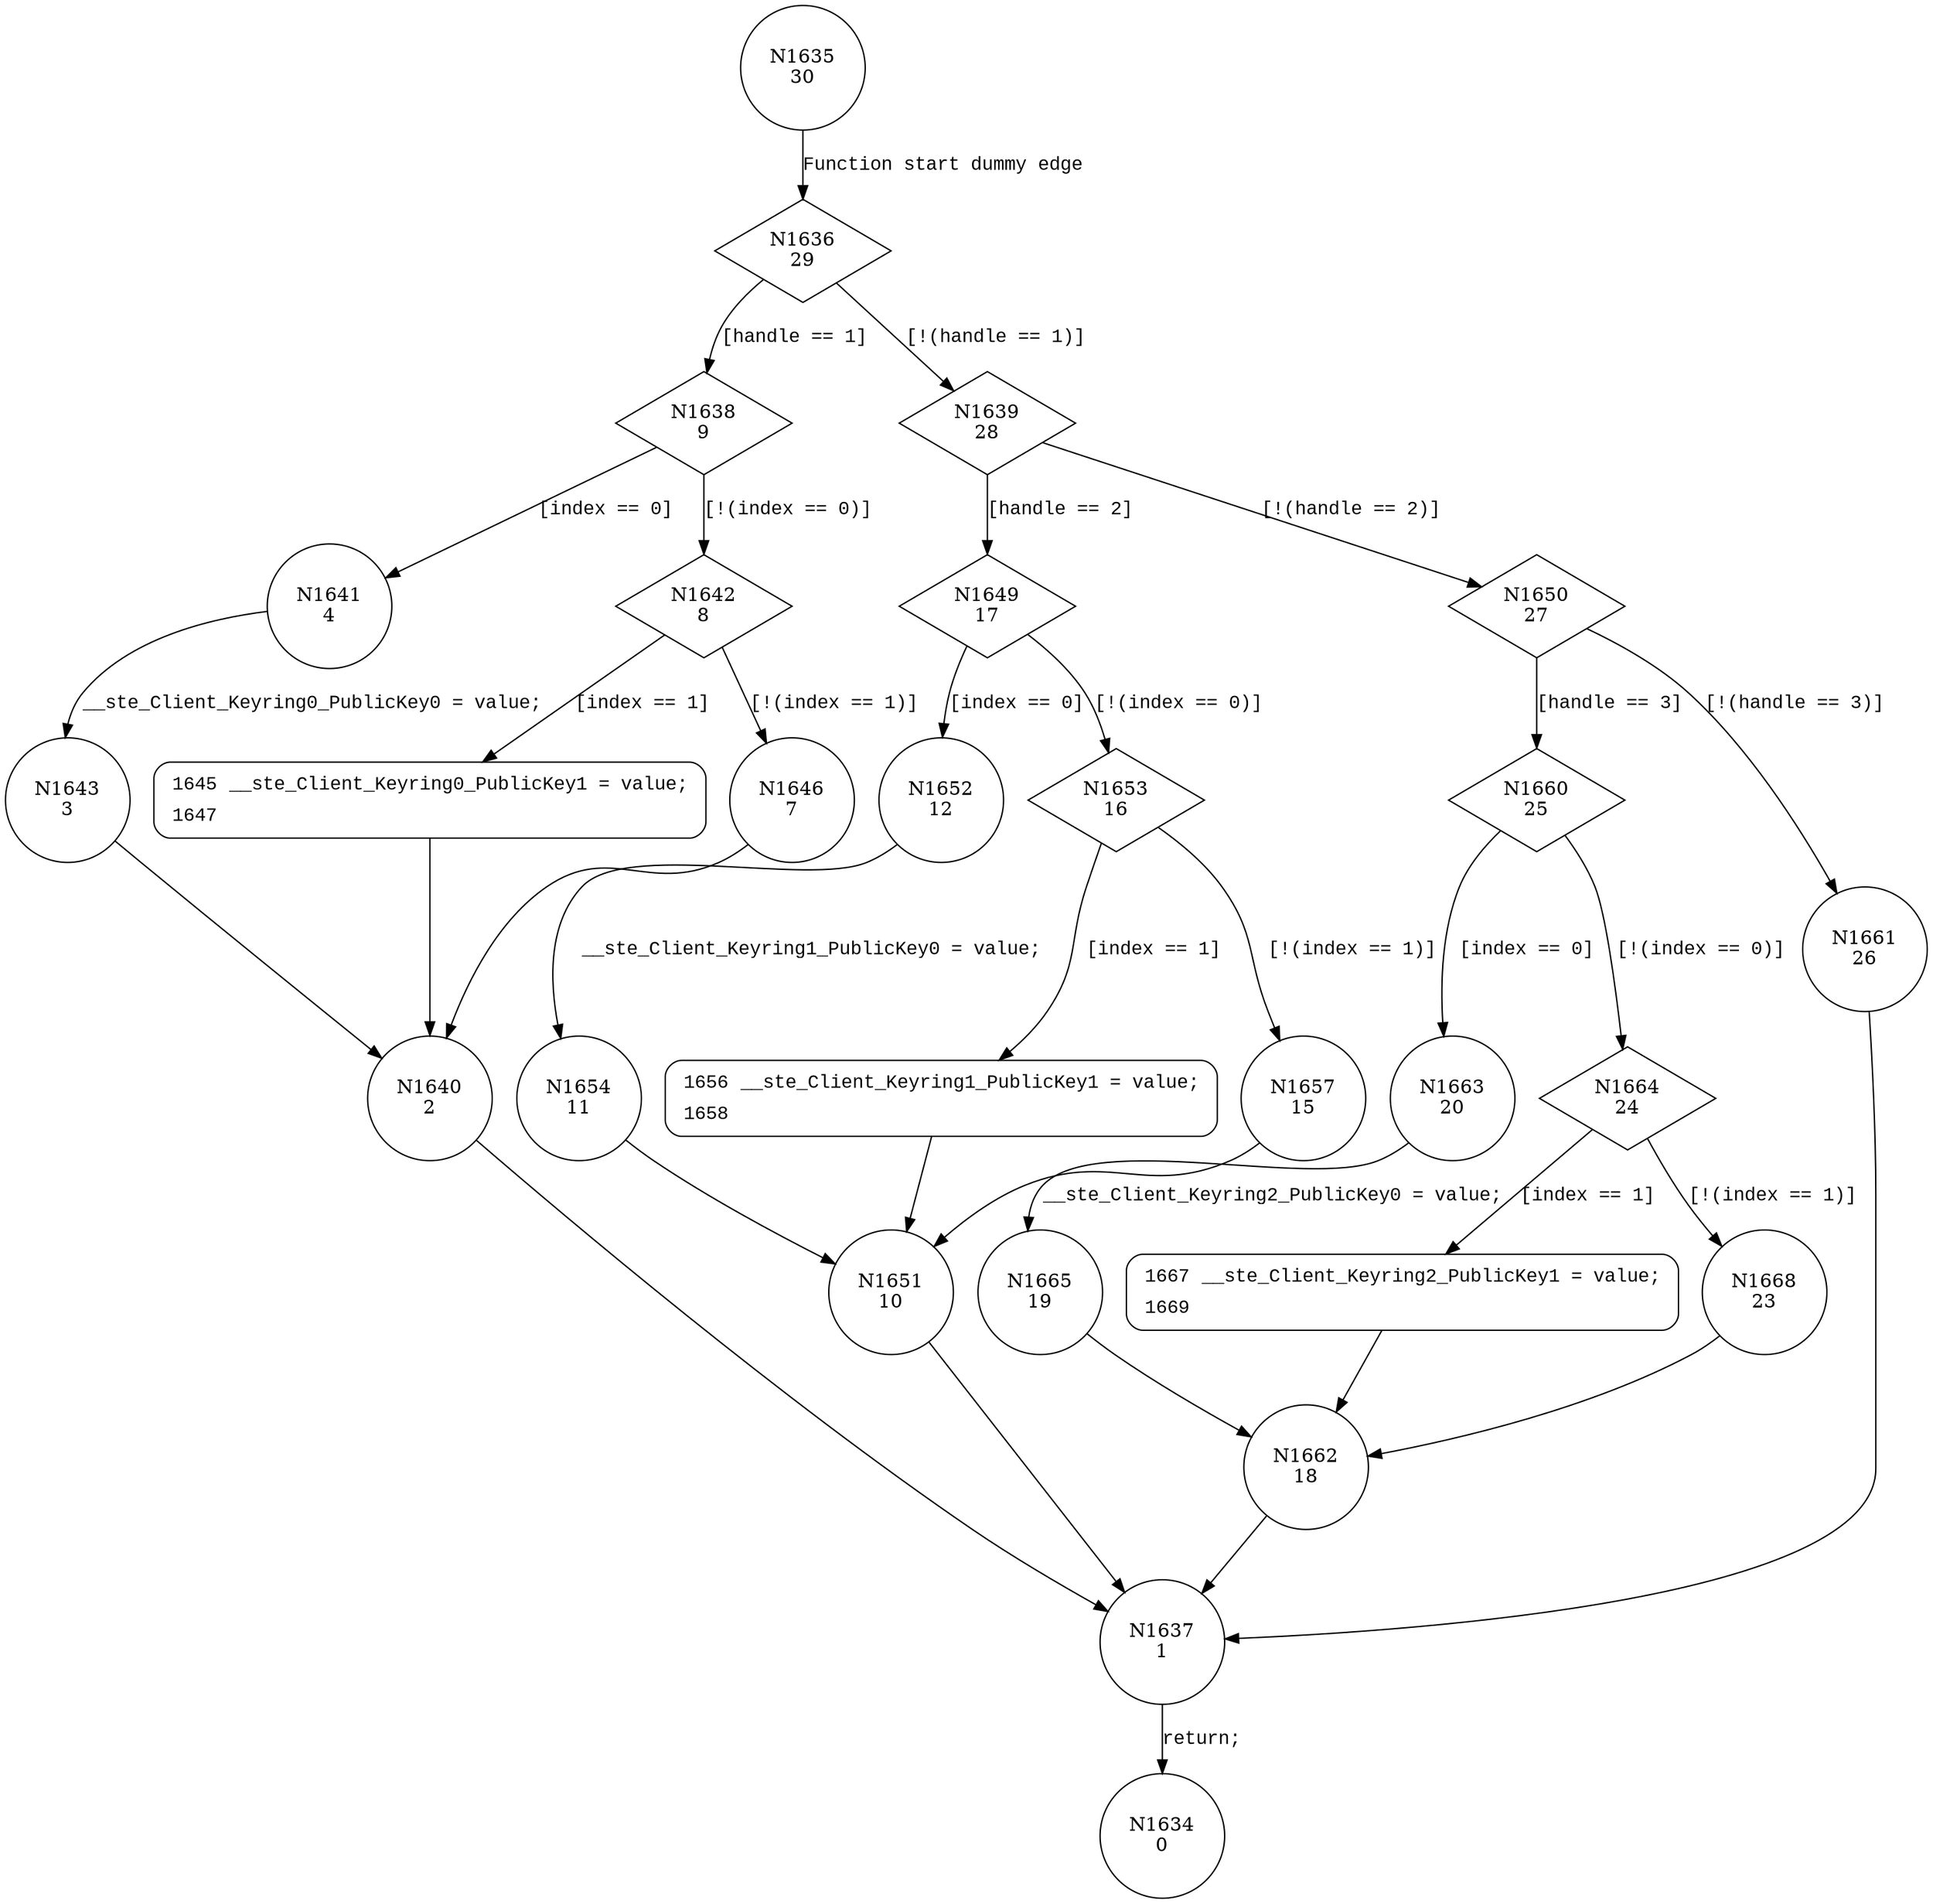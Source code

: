 digraph setClientKeyringPublicKey {
1635 [shape="circle" label="N1635\n30"]
1636 [shape="diamond" label="N1636\n29"]
1638 [shape="diamond" label="N1638\n9"]
1639 [shape="diamond" label="N1639\n28"]
1649 [shape="diamond" label="N1649\n17"]
1650 [shape="diamond" label="N1650\n27"]
1660 [shape="diamond" label="N1660\n25"]
1661 [shape="circle" label="N1661\n26"]
1637 [shape="circle" label="N1637\n1"]
1634 [shape="circle" label="N1634\n0"]
1663 [shape="circle" label="N1663\n20"]
1664 [shape="diamond" label="N1664\n24"]
1667 [shape="circle" label="N1667\n22"]
1668 [shape="circle" label="N1668\n23"]
1662 [shape="circle" label="N1662\n18"]
1665 [shape="circle" label="N1665\n19"]
1652 [shape="circle" label="N1652\n12"]
1653 [shape="diamond" label="N1653\n16"]
1656 [shape="circle" label="N1656\n14"]
1657 [shape="circle" label="N1657\n15"]
1651 [shape="circle" label="N1651\n10"]
1654 [shape="circle" label="N1654\n11"]
1641 [shape="circle" label="N1641\n4"]
1642 [shape="diamond" label="N1642\n8"]
1645 [shape="circle" label="N1645\n6"]
1646 [shape="circle" label="N1646\n7"]
1640 [shape="circle" label="N1640\n2"]
1643 [shape="circle" label="N1643\n3"]
1667 [style="filled,bold" penwidth="1" fillcolor="white" fontname="Courier New" shape="Mrecord" label=<<table border="0" cellborder="0" cellpadding="3" bgcolor="white"><tr><td align="right">1667</td><td align="left">__ste_Client_Keyring2_PublicKey1 = value;</td></tr><tr><td align="right">1669</td><td align="left"></td></tr></table>>]
1667 -> 1662[label=""]
1656 [style="filled,bold" penwidth="1" fillcolor="white" fontname="Courier New" shape="Mrecord" label=<<table border="0" cellborder="0" cellpadding="3" bgcolor="white"><tr><td align="right">1656</td><td align="left">__ste_Client_Keyring1_PublicKey1 = value;</td></tr><tr><td align="right">1658</td><td align="left"></td></tr></table>>]
1656 -> 1651[label=""]
1645 [style="filled,bold" penwidth="1" fillcolor="white" fontname="Courier New" shape="Mrecord" label=<<table border="0" cellborder="0" cellpadding="3" bgcolor="white"><tr><td align="right">1645</td><td align="left">__ste_Client_Keyring0_PublicKey1 = value;</td></tr><tr><td align="right">1647</td><td align="left"></td></tr></table>>]
1645 -> 1640[label=""]
1635 -> 1636 [label="Function start dummy edge" fontname="Courier New"]
1636 -> 1638 [label="[handle == 1]" fontname="Courier New"]
1636 -> 1639 [label="[!(handle == 1)]" fontname="Courier New"]
1639 -> 1649 [label="[handle == 2]" fontname="Courier New"]
1639 -> 1650 [label="[!(handle == 2)]" fontname="Courier New"]
1650 -> 1660 [label="[handle == 3]" fontname="Courier New"]
1650 -> 1661 [label="[!(handle == 3)]" fontname="Courier New"]
1637 -> 1634 [label="return;" fontname="Courier New"]
1660 -> 1663 [label="[index == 0]" fontname="Courier New"]
1660 -> 1664 [label="[!(index == 0)]" fontname="Courier New"]
1664 -> 1667 [label="[index == 1]" fontname="Courier New"]
1664 -> 1668 [label="[!(index == 1)]" fontname="Courier New"]
1662 -> 1637 [label="" fontname="Courier New"]
1663 -> 1665 [label="__ste_Client_Keyring2_PublicKey0 = value;" fontname="Courier New"]
1649 -> 1652 [label="[index == 0]" fontname="Courier New"]
1649 -> 1653 [label="[!(index == 0)]" fontname="Courier New"]
1653 -> 1656 [label="[index == 1]" fontname="Courier New"]
1653 -> 1657 [label="[!(index == 1)]" fontname="Courier New"]
1651 -> 1637 [label="" fontname="Courier New"]
1652 -> 1654 [label="__ste_Client_Keyring1_PublicKey0 = value;" fontname="Courier New"]
1638 -> 1641 [label="[index == 0]" fontname="Courier New"]
1638 -> 1642 [label="[!(index == 0)]" fontname="Courier New"]
1642 -> 1645 [label="[index == 1]" fontname="Courier New"]
1642 -> 1646 [label="[!(index == 1)]" fontname="Courier New"]
1640 -> 1637 [label="" fontname="Courier New"]
1641 -> 1643 [label="__ste_Client_Keyring0_PublicKey0 = value;" fontname="Courier New"]
1661 -> 1637 [label="" fontname="Courier New"]
1668 -> 1662 [label="" fontname="Courier New"]
1665 -> 1662 [label="" fontname="Courier New"]
1657 -> 1651 [label="" fontname="Courier New"]
1654 -> 1651 [label="" fontname="Courier New"]
1646 -> 1640 [label="" fontname="Courier New"]
1643 -> 1640 [label="" fontname="Courier New"]
}